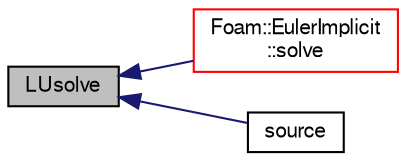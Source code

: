 digraph "LUsolve"
{
  bgcolor="transparent";
  edge [fontname="FreeSans",fontsize="10",labelfontname="FreeSans",labelfontsize="10"];
  node [fontname="FreeSans",fontsize="10",shape=record];
  rankdir="LR";
  Node86 [label="LUsolve",height=0.2,width=0.4,color="black", fillcolor="grey75", style="filled", fontcolor="black"];
  Node86 -> Node87 [dir="back",color="midnightblue",fontsize="10",style="solid",fontname="FreeSans"];
  Node87 [label="Foam::EulerImplicit\l::solve",height=0.2,width=0.4,color="red",URL="$a29810.html#a37ca1b6028f2ab82e6a1f11b56d36d69",tooltip="Update the concentrations and return the chemical time. "];
  Node86 -> Node90 [dir="back",color="midnightblue",fontsize="10",style="solid",fontname="FreeSans"];
  Node90 [label="source",height=0.2,width=0.4,color="black",URL="$a27074.html#ac16c03f12bd5bcdd52453fc758933044",tooltip="Return const-access to the source. "];
}
